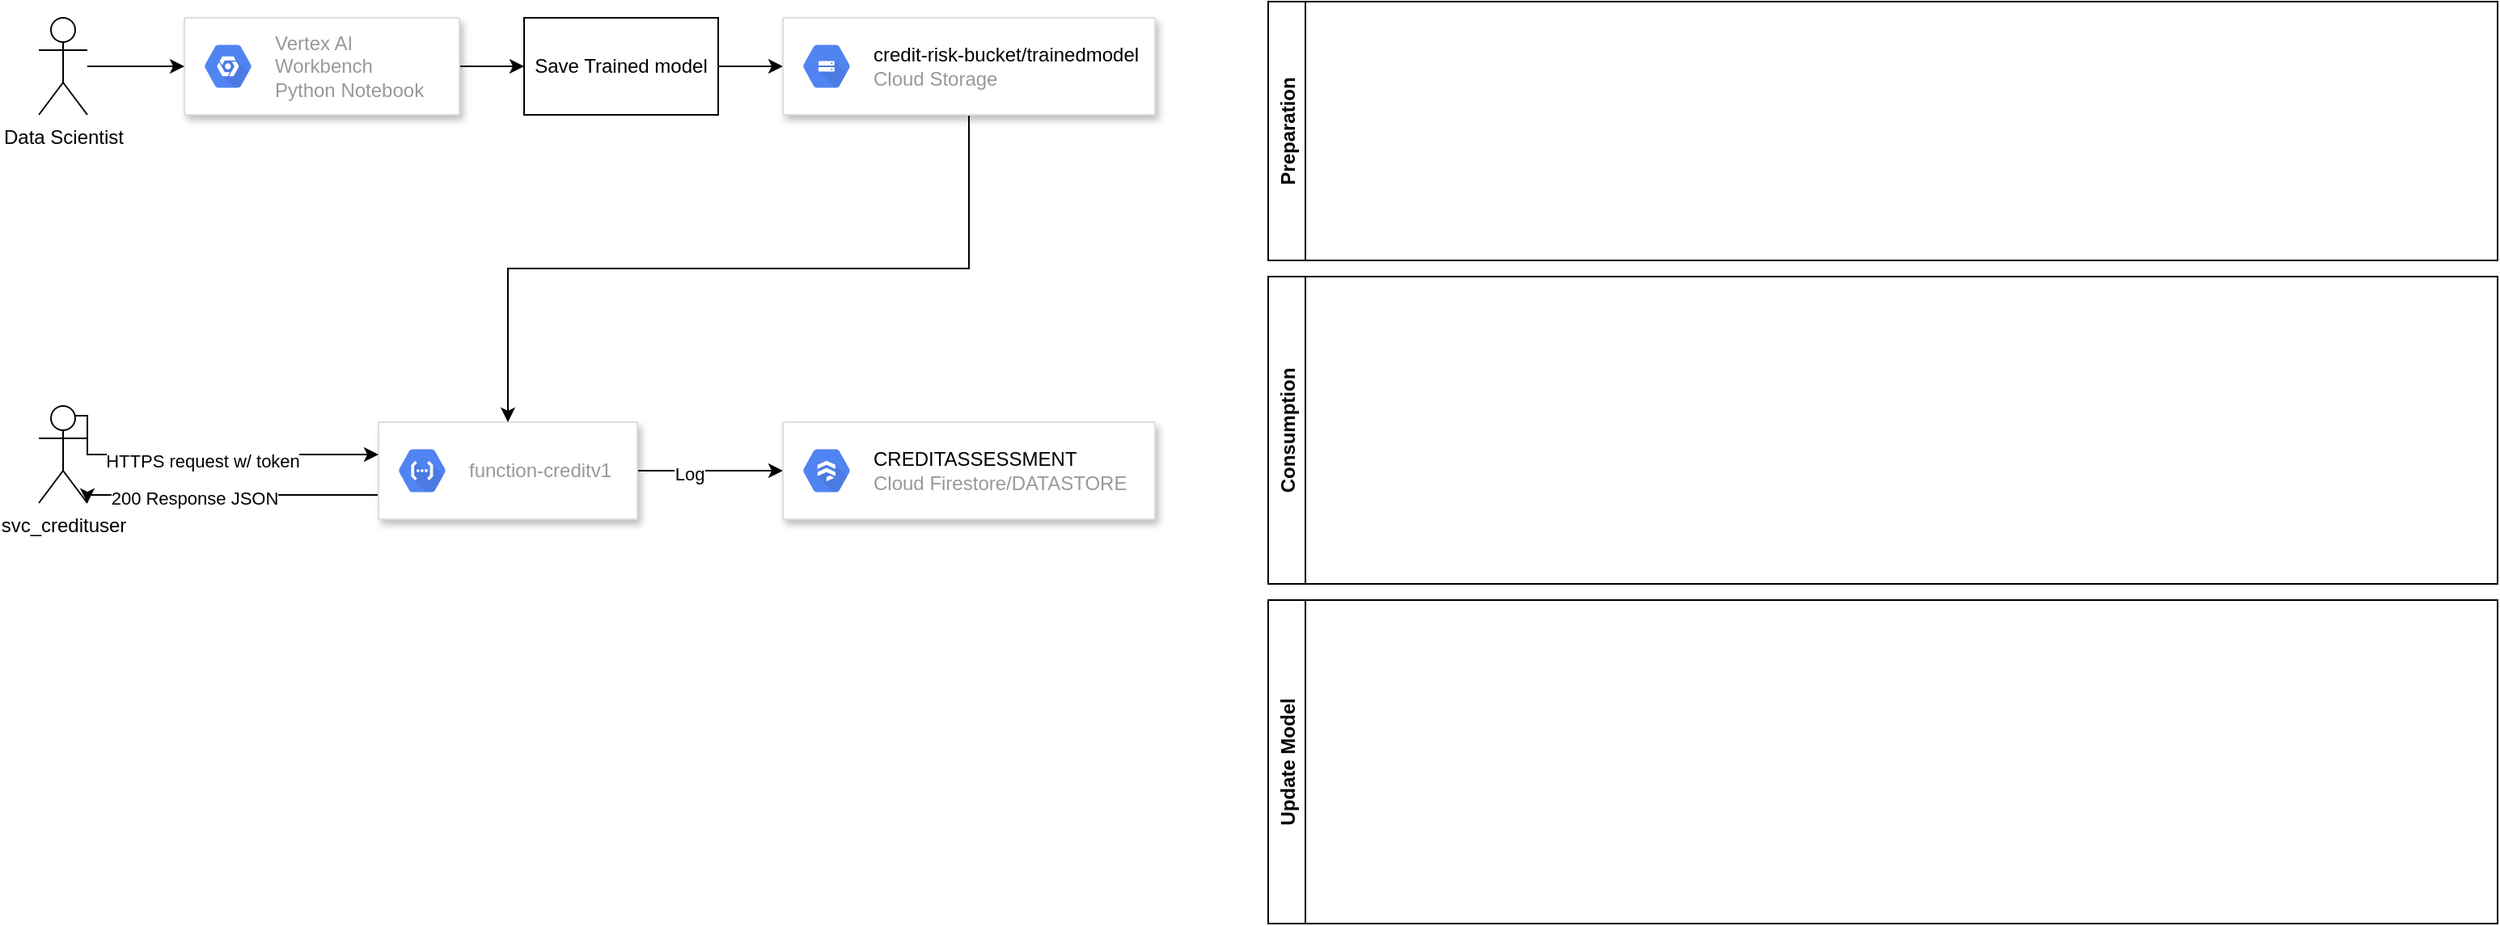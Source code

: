 <mxfile version="15.7.3" type="github">
  <diagram id="QAbZpZVyjCvNUXS-eqAf" name="Page-1">
    <mxGraphModel dx="1102" dy="639" grid="1" gridSize="10" guides="1" tooltips="1" connect="1" arrows="1" fold="1" page="1" pageScale="1" pageWidth="827" pageHeight="1169" math="0" shadow="0">
      <root>
        <mxCell id="0" />
        <mxCell id="1" parent="0" />
        <mxCell id="hfvvi2mubJqwdyDxyWre-20" style="edgeStyle=orthogonalEdgeStyle;rounded=0;orthogonalLoop=1;jettySize=auto;html=1;exitX=1;exitY=0.5;exitDx=0;exitDy=0;entryX=0;entryY=0.5;entryDx=0;entryDy=0;" edge="1" parent="1" source="hfvvi2mubJqwdyDxyWre-13" target="hfvvi2mubJqwdyDxyWre-17">
          <mxGeometry relative="1" as="geometry" />
        </mxCell>
        <mxCell id="hfvvi2mubJqwdyDxyWre-25" value="Log" style="edgeLabel;html=1;align=center;verticalAlign=middle;resizable=0;points=[];" vertex="1" connectable="0" parent="hfvvi2mubJqwdyDxyWre-20">
          <mxGeometry x="-0.3" y="-2" relative="1" as="geometry">
            <mxPoint as="offset" />
          </mxGeometry>
        </mxCell>
        <mxCell id="hfvvi2mubJqwdyDxyWre-21" style="edgeStyle=orthogonalEdgeStyle;rounded=0;orthogonalLoop=1;jettySize=auto;html=1;exitX=0;exitY=0.75;exitDx=0;exitDy=0;entryX=1;entryY=1;entryDx=0;entryDy=0;entryPerimeter=0;" edge="1" parent="1" source="hfvvi2mubJqwdyDxyWre-13" target="hfvvi2mubJqwdyDxyWre-16">
          <mxGeometry relative="1" as="geometry">
            <Array as="points">
              <mxPoint x="160" y="385" />
            </Array>
          </mxGeometry>
        </mxCell>
        <mxCell id="hfvvi2mubJqwdyDxyWre-23" value="200 Response JSON" style="edgeLabel;html=1;align=center;verticalAlign=middle;resizable=0;points=[];" vertex="1" connectable="0" parent="hfvvi2mubJqwdyDxyWre-21">
          <mxGeometry x="0.238" y="2" relative="1" as="geometry">
            <mxPoint as="offset" />
          </mxGeometry>
        </mxCell>
        <mxCell id="hfvvi2mubJqwdyDxyWre-13" value="" style="strokeColor=#dddddd;shadow=1;strokeWidth=1;rounded=1;absoluteArcSize=1;arcSize=0;" vertex="1" parent="1">
          <mxGeometry x="340" y="340" width="160" height="60" as="geometry" />
        </mxCell>
        <mxCell id="hfvvi2mubJqwdyDxyWre-14" value="function-creditv1&lt;br&gt;" style="sketch=0;dashed=0;connectable=0;html=1;fillColor=#5184F3;strokeColor=none;shape=mxgraph.gcp2.hexIcon;prIcon=cloud_functions;part=1;labelPosition=right;verticalLabelPosition=middle;align=left;verticalAlign=middle;spacingLeft=5;fontColor=#999999;fontSize=12;" vertex="1" parent="hfvvi2mubJqwdyDxyWre-13">
          <mxGeometry y="0.5" width="44" height="39" relative="1" as="geometry">
            <mxPoint x="5" y="-19.5" as="offset" />
          </mxGeometry>
        </mxCell>
        <mxCell id="hfvvi2mubJqwdyDxyWre-15" style="edgeStyle=orthogonalEdgeStyle;rounded=0;orthogonalLoop=1;jettySize=auto;html=1;exitX=0.75;exitY=0.1;exitDx=0;exitDy=0;exitPerimeter=0;" edge="1" parent="1" source="hfvvi2mubJqwdyDxyWre-16" target="hfvvi2mubJqwdyDxyWre-13">
          <mxGeometry relative="1" as="geometry">
            <Array as="points">
              <mxPoint x="160" y="336" />
              <mxPoint x="160" y="360" />
            </Array>
          </mxGeometry>
        </mxCell>
        <mxCell id="hfvvi2mubJqwdyDxyWre-22" value="HTTPS request w/ token" style="edgeLabel;html=1;align=center;verticalAlign=middle;resizable=0;points=[];" vertex="1" connectable="0" parent="hfvvi2mubJqwdyDxyWre-15">
          <mxGeometry x="-0.035" y="-4" relative="1" as="geometry">
            <mxPoint as="offset" />
          </mxGeometry>
        </mxCell>
        <mxCell id="hfvvi2mubJqwdyDxyWre-16" value="svc_credituser" style="shape=umlActor;verticalLabelPosition=bottom;verticalAlign=top;html=1;outlineConnect=0;" vertex="1" parent="1">
          <mxGeometry x="130" y="330" width="30" height="60" as="geometry" />
        </mxCell>
        <mxCell id="hfvvi2mubJqwdyDxyWre-17" value="" style="strokeColor=#dddddd;shadow=1;strokeWidth=1;rounded=1;absoluteArcSize=1;arcSize=2;" vertex="1" parent="1">
          <mxGeometry x="590" y="340" width="230" height="60" as="geometry" />
        </mxCell>
        <mxCell id="hfvvi2mubJqwdyDxyWre-18" value="&lt;font color=&quot;#000000&quot;&gt;CREDITASSESSMENT&lt;/font&gt;&lt;br&gt;Cloud Firestore/DATASTORE" style="sketch=0;dashed=0;connectable=0;html=1;fillColor=#5184F3;strokeColor=none;shape=mxgraph.gcp2.hexIcon;prIcon=cloud_firestore;part=1;labelPosition=right;verticalLabelPosition=middle;align=left;verticalAlign=middle;spacingLeft=5;fontColor=#999999;fontSize=12;" vertex="1" parent="hfvvi2mubJqwdyDxyWre-17">
          <mxGeometry y="0.5" width="44" height="39" relative="1" as="geometry">
            <mxPoint x="5" y="-19.5" as="offset" />
          </mxGeometry>
        </mxCell>
        <mxCell id="hfvvi2mubJqwdyDxyWre-1" value="Preparation" style="swimlane;horizontal=0;" vertex="1" parent="1">
          <mxGeometry x="890" y="80" width="760" height="160" as="geometry" />
        </mxCell>
        <mxCell id="hfvvi2mubJqwdyDxyWre-30" style="edgeStyle=orthogonalEdgeStyle;rounded=0;orthogonalLoop=1;jettySize=auto;html=1;exitX=1;exitY=0.5;exitDx=0;exitDy=0;" edge="1" parent="1" source="hfvvi2mubJqwdyDxyWre-27" target="hfvvi2mubJqwdyDxyWre-29">
          <mxGeometry relative="1" as="geometry" />
        </mxCell>
        <mxCell id="hfvvi2mubJqwdyDxyWre-27" value="" style="strokeColor=#dddddd;shadow=1;strokeWidth=1;rounded=1;absoluteArcSize=1;arcSize=2;" vertex="1" parent="1">
          <mxGeometry x="220" y="90" width="170" height="60" as="geometry" />
        </mxCell>
        <mxCell id="hfvvi2mubJqwdyDxyWre-28" value="Vertex AI&lt;br&gt;Workbench&lt;br&gt;Python Notebook" style="sketch=0;dashed=0;connectable=0;html=1;fillColor=#5184F3;strokeColor=none;shape=mxgraph.gcp2.hexIcon;prIcon=placeholder;part=1;labelPosition=right;verticalLabelPosition=middle;align=left;verticalAlign=middle;spacingLeft=5;fontColor=#999999;fontSize=12;" vertex="1" parent="hfvvi2mubJqwdyDxyWre-27">
          <mxGeometry y="0.5" width="44" height="39" relative="1" as="geometry">
            <mxPoint x="5" y="-19.5" as="offset" />
          </mxGeometry>
        </mxCell>
        <mxCell id="hfvvi2mubJqwdyDxyWre-35" value="" style="edgeStyle=orthogonalEdgeStyle;rounded=0;orthogonalLoop=1;jettySize=auto;html=1;" edge="1" parent="1" source="hfvvi2mubJqwdyDxyWre-29" target="hfvvi2mubJqwdyDxyWre-31">
          <mxGeometry relative="1" as="geometry" />
        </mxCell>
        <mxCell id="hfvvi2mubJqwdyDxyWre-29" value="Save Trained model" style="rounded=0;whiteSpace=wrap;html=1;" vertex="1" parent="1">
          <mxGeometry x="430" y="90" width="120" height="60" as="geometry" />
        </mxCell>
        <mxCell id="hfvvi2mubJqwdyDxyWre-36" style="edgeStyle=orthogonalEdgeStyle;rounded=0;orthogonalLoop=1;jettySize=auto;html=1;exitX=0.5;exitY=1;exitDx=0;exitDy=0;" edge="1" parent="1" source="hfvvi2mubJqwdyDxyWre-31" target="hfvvi2mubJqwdyDxyWre-13">
          <mxGeometry relative="1" as="geometry" />
        </mxCell>
        <mxCell id="hfvvi2mubJqwdyDxyWre-31" value="" style="strokeColor=#dddddd;shadow=1;strokeWidth=1;rounded=1;absoluteArcSize=1;arcSize=2;" vertex="1" parent="1">
          <mxGeometry x="590" y="90" width="230" height="60" as="geometry" />
        </mxCell>
        <mxCell id="hfvvi2mubJqwdyDxyWre-32" value="&lt;font color=&quot;#000000&quot;&gt;credit-risk-bucket/trainedmodel&lt;/font&gt;&lt;br&gt;Cloud Storage" style="sketch=0;dashed=0;connectable=0;html=1;fillColor=#5184F3;strokeColor=none;shape=mxgraph.gcp2.hexIcon;prIcon=cloud_storage;part=1;labelPosition=right;verticalLabelPosition=middle;align=left;verticalAlign=middle;spacingLeft=5;fontColor=#999999;fontSize=12;" vertex="1" parent="hfvvi2mubJqwdyDxyWre-31">
          <mxGeometry y="0.5" width="44" height="39" relative="1" as="geometry">
            <mxPoint x="5" y="-19.5" as="offset" />
          </mxGeometry>
        </mxCell>
        <mxCell id="hfvvi2mubJqwdyDxyWre-34" value="" style="edgeStyle=orthogonalEdgeStyle;rounded=0;orthogonalLoop=1;jettySize=auto;html=1;" edge="1" parent="1" source="hfvvi2mubJqwdyDxyWre-33" target="hfvvi2mubJqwdyDxyWre-27">
          <mxGeometry relative="1" as="geometry" />
        </mxCell>
        <mxCell id="hfvvi2mubJqwdyDxyWre-33" value="Data Scientist" style="shape=umlActor;verticalLabelPosition=bottom;verticalAlign=top;html=1;outlineConnect=0;" vertex="1" parent="1">
          <mxGeometry x="130" y="90" width="30" height="60" as="geometry" />
        </mxCell>
        <mxCell id="hfvvi2mubJqwdyDxyWre-2" value="Consumption" style="swimlane;horizontal=0;" vertex="1" parent="1">
          <mxGeometry x="890" y="250" width="760" height="190" as="geometry">
            <mxRectangle y="200" width="30" height="100" as="alternateBounds" />
          </mxGeometry>
        </mxCell>
        <mxCell id="hfvvi2mubJqwdyDxyWre-38" value="Update Model" style="swimlane;horizontal=0;" vertex="1" parent="1">
          <mxGeometry x="890" y="450" width="760" height="200" as="geometry" />
        </mxCell>
      </root>
    </mxGraphModel>
  </diagram>
</mxfile>
